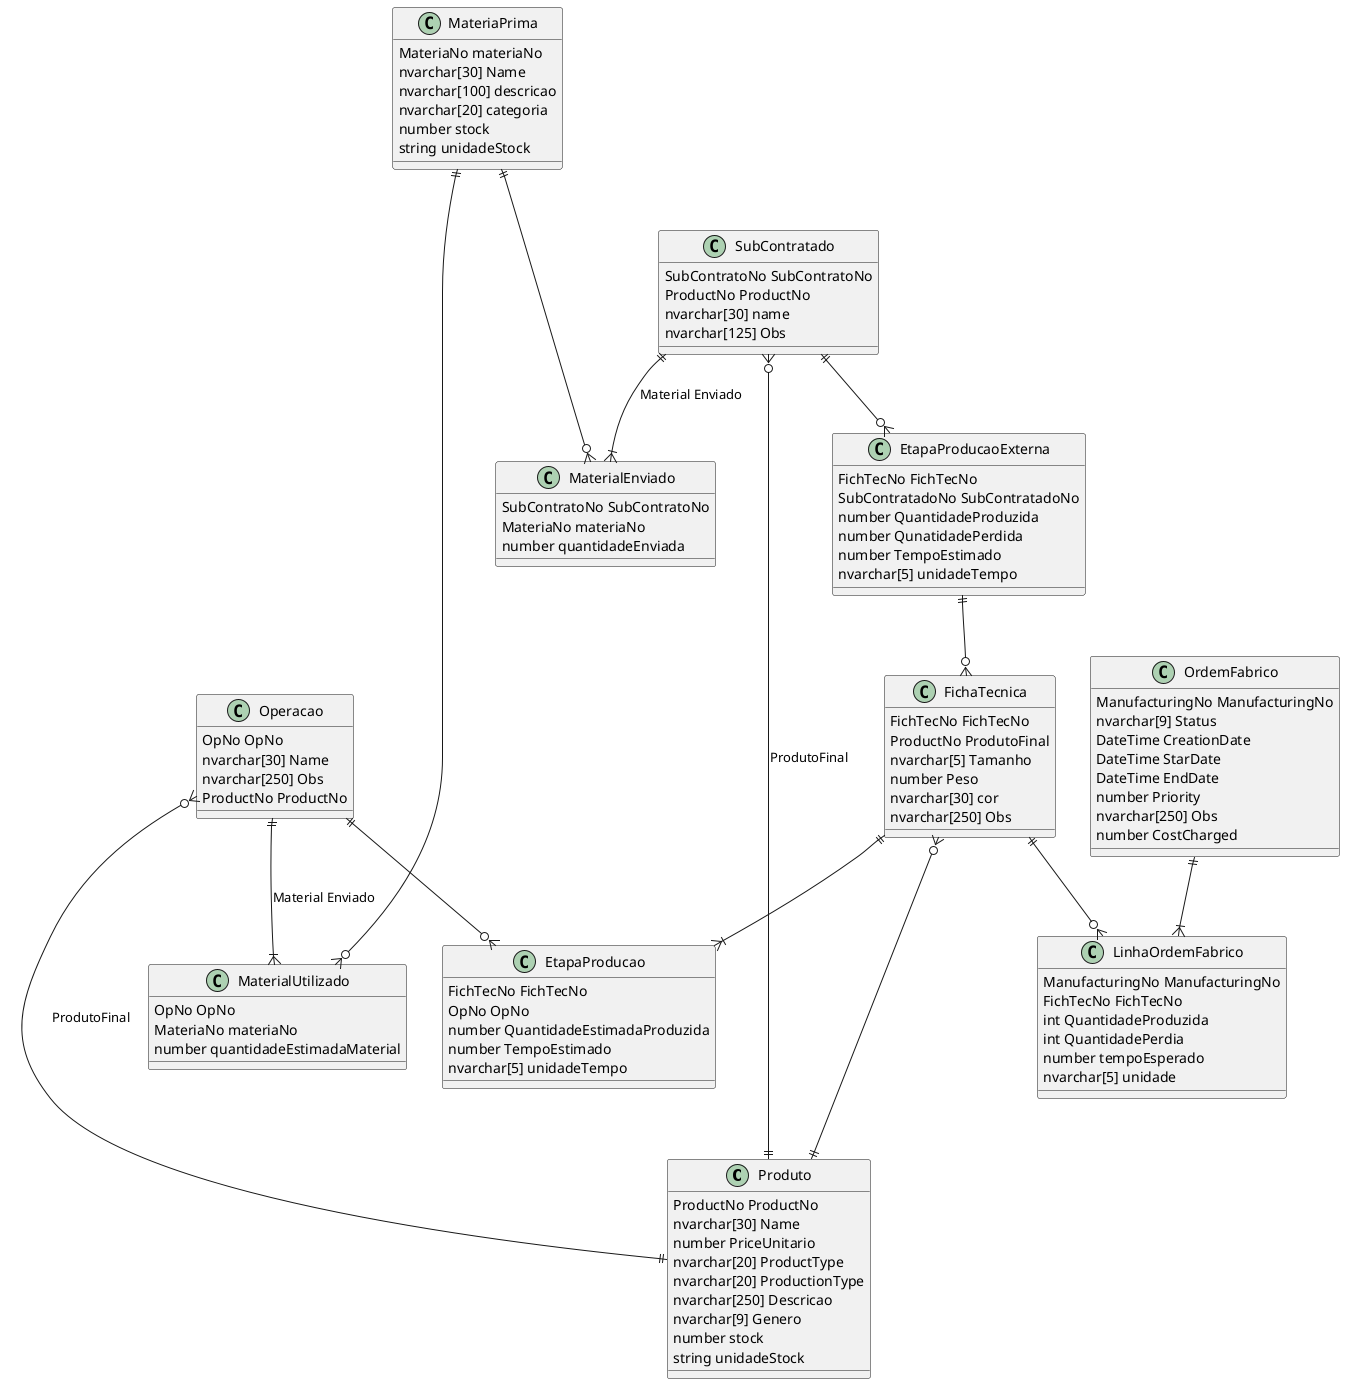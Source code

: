 @startuml Normalizacao

class Produto {
    ProductNo ProductNo
    nvarchar[30] Name 
    number PriceUnitario 
    nvarchar[20] ProductType
    nvarchar[20] ProductionType
    nvarchar[250] Descricao
    nvarchar[9] Genero
    number stock 
    string unidadeStock
}

class MateriaPrima {
    MateriaNo materiaNo
    nvarchar[30] Name 
    nvarchar[100] descricao
    nvarchar[20] categoria
    number stock 
    string unidadeStock
}

class Operacao {
    OpNo OpNo
    nvarchar[30] Name 
    nvarchar[250] Obs
    ProductNo ProductNo 
}

class MaterialUtilizado {
    OpNo OpNo 
    MateriaNo materiaNo
    number quantidadeEstimadaMaterial
}

class SubContratado {
    SubContratoNo SubContratoNo
    ProductNo ProductNo 
    nvarchar[30] name
    nvarchar[125] Obs
}

class MaterialEnviado {
    SubContratoNo SubContratoNo 
    MateriaNo materiaNo
    number quantidadeEnviada
}

class FichaTecnica {
    FichTecNo FichTecNo
    ProductNo ProdutoFinal
    nvarchar[5] Tamanho
    number Peso
    nvarchar[30] cor
    nvarchar[250] Obs
} 

class EtapaProducao {
    FichTecNo FichTecNo
    OpNo OpNo
    number QuantidadeEstimadaProduzida  
    number TempoEstimado 
    nvarchar[5] unidadeTempo
}

class OrdemFabrico {
    ManufacturingNo ManufacturingNo
    nvarchar[9] Status 
    DateTime CreationDate
    DateTime StarDate
    DateTime EndDate
    number Priority
    nvarchar[250] Obs
    number CostCharged
}

class LinhaOrdemFabrico {
    ManufacturingNo ManufacturingNo
    FichTecNo FichTecNo
    int QuantidadeProduzida
    int QuantidadePerdia
    number tempoEsperado
    nvarchar[5] unidade
}

class EtapaProducaoExterna {
    FichTecNo FichTecNo
    SubContratadoNo SubContratadoNo
    number QuantidadeProduzida
    number QunatidadePerdida
    number TempoEstimado 
    nvarchar[5] unidadeTempo
}

/'
Relacionamento da FichaTecnica
'/
FichaTecnica }o---|| Produto
FichaTecnica ||--|{ EtapaProducao
Operacao ||--o{ EtapaProducao

/'
Relacionamento Operacao
'/
Operacao }o---|| Produto: ProdutoFinal
Operacao ||--|{ MaterialUtilizado: Material Enviado
MateriaPrima ||---o{ MaterialUtilizado

/'Relacionamento SubContrato'/
SubContratado }o---|| Produto: ProdutoFinal
SubContratado ||--|{ MaterialEnviado: Material Enviado
MateriaPrima ||---o{ MaterialEnviado


/'
Relacionamento OrdemFabrico
'/
OrdemFabrico ||--|{ LinhaOrdemFabrico

EtapaProducaoExterna ||--o{ FichaTecnica
FichaTecnica ||--o{ LinhaOrdemFabrico

SubContratado ||--o{ EtapaProducaoExterna

@end